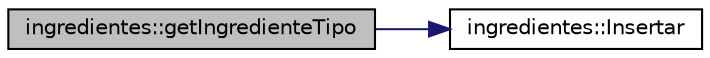 digraph "ingredientes::getIngredienteTipo"
{
  edge [fontname="Helvetica",fontsize="10",labelfontname="Helvetica",labelfontsize="10"];
  node [fontname="Helvetica",fontsize="10",shape=record];
  rankdir="LR";
  Node8 [label="ingredientes::getIngredienteTipo",height=0.2,width=0.4,color="black", fillcolor="grey75", style="filled", fontcolor="black"];
  Node8 -> Node9 [color="midnightblue",fontsize="10",style="solid",fontname="Helvetica"];
  Node9 [label="ingredientes::Insertar",height=0.2,width=0.4,color="black", fillcolor="white", style="filled",URL="$classingredientes.html#a2380f0b945d44f0c1c7e26a4cb5e1247",tooltip="Inserta un ingrediente en la posicion pos. "];
}
